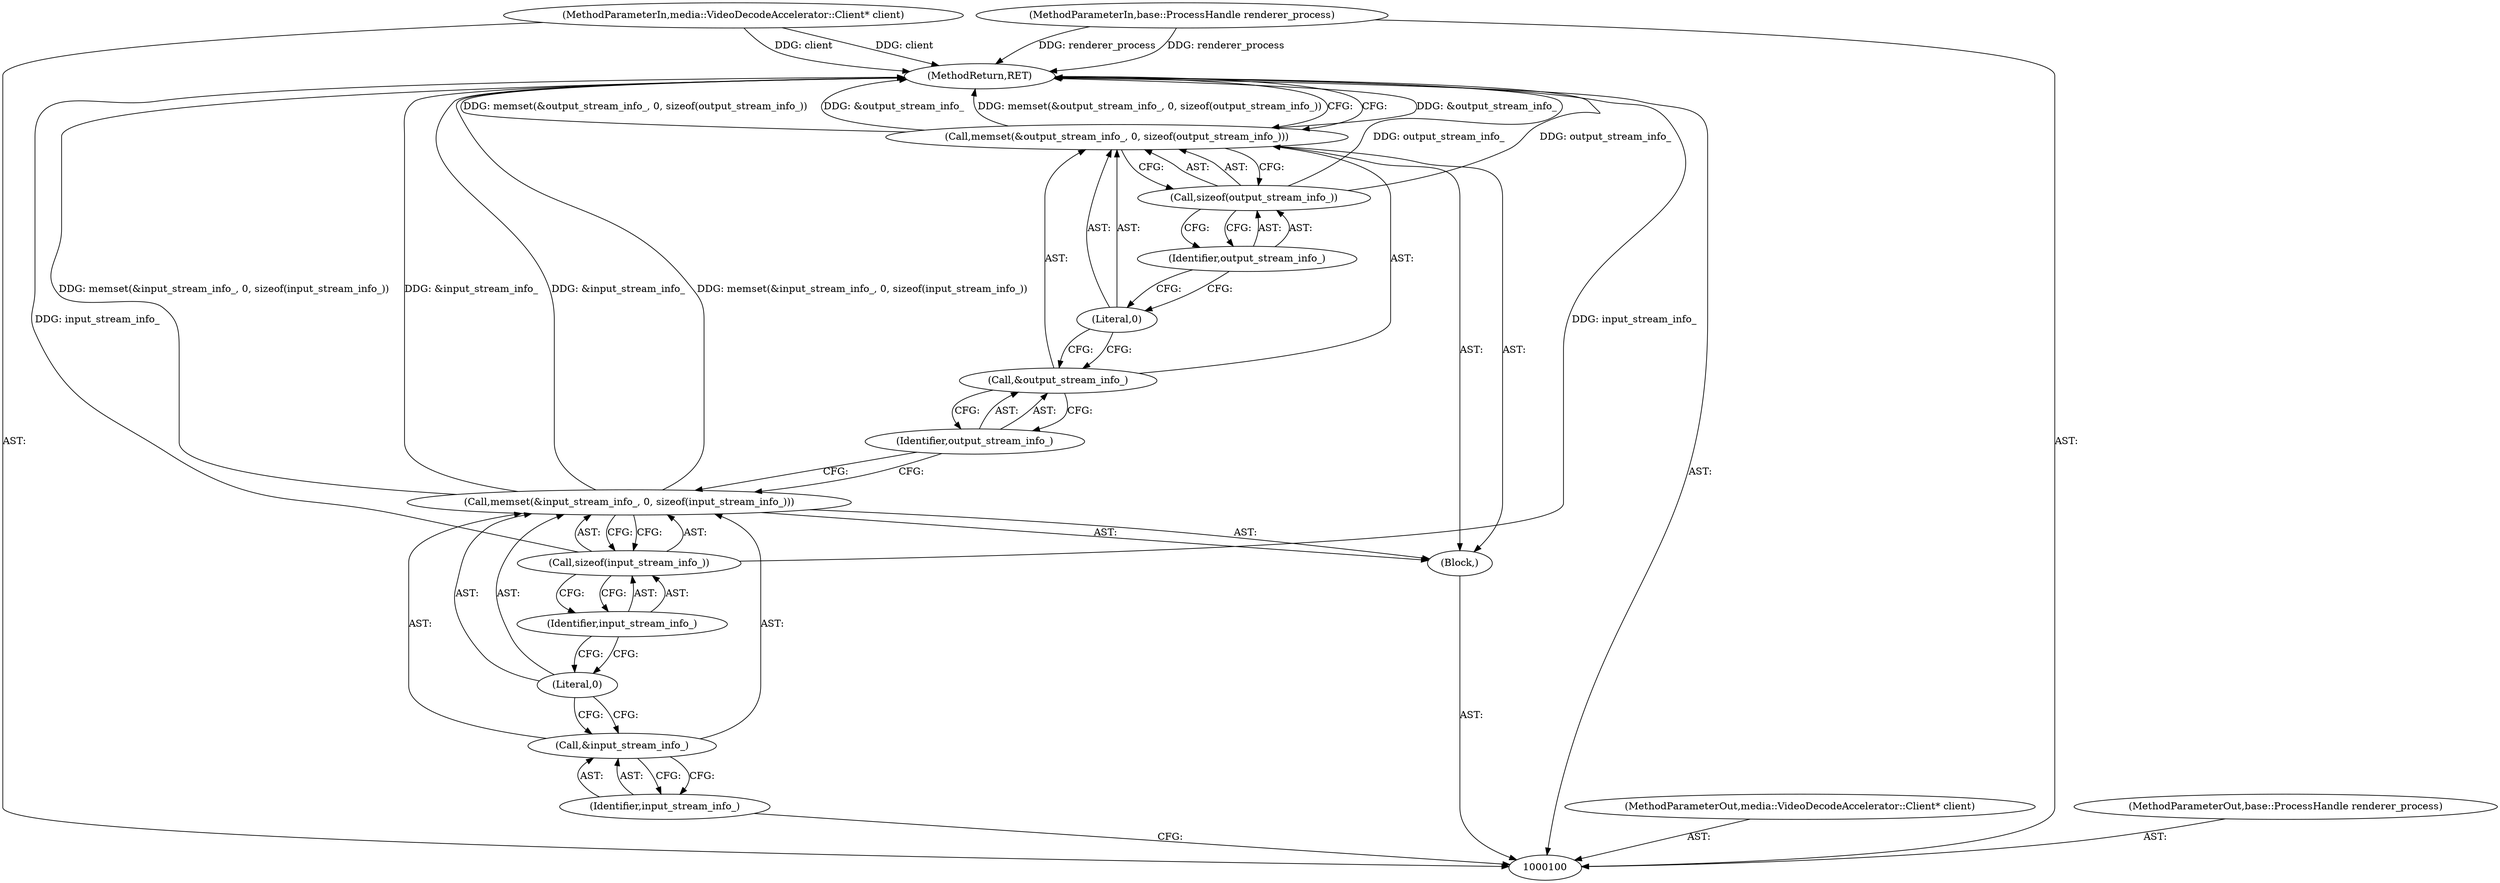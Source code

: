 digraph "1_Chrome_cd0bd79d6ebdb72183e6f0833673464cc10b3600_23" {
"1000116" [label="(MethodReturn,RET)"];
"1000103" [label="(Block,)"];
"1000105" [label="(Call,&input_stream_info_)"];
"1000106" [label="(Identifier,input_stream_info_)"];
"1000104" [label="(Call,memset(&input_stream_info_, 0, sizeof(input_stream_info_)))"];
"1000107" [label="(Literal,0)"];
"1000108" [label="(Call,sizeof(input_stream_info_))"];
"1000109" [label="(Identifier,input_stream_info_)"];
"1000112" [label="(Identifier,output_stream_info_)"];
"1000110" [label="(Call,memset(&output_stream_info_, 0, sizeof(output_stream_info_)))"];
"1000113" [label="(Literal,0)"];
"1000114" [label="(Call,sizeof(output_stream_info_))"];
"1000115" [label="(Identifier,output_stream_info_)"];
"1000111" [label="(Call,&output_stream_info_)"];
"1000101" [label="(MethodParameterIn,media::VideoDecodeAccelerator::Client* client)"];
"1000137" [label="(MethodParameterOut,media::VideoDecodeAccelerator::Client* client)"];
"1000102" [label="(MethodParameterIn,base::ProcessHandle renderer_process)"];
"1000138" [label="(MethodParameterOut,base::ProcessHandle renderer_process)"];
"1000116" -> "1000100"  [label="AST: "];
"1000116" -> "1000110"  [label="CFG: "];
"1000104" -> "1000116"  [label="DDG: memset(&input_stream_info_, 0, sizeof(input_stream_info_))"];
"1000104" -> "1000116"  [label="DDG: &input_stream_info_"];
"1000114" -> "1000116"  [label="DDG: output_stream_info_"];
"1000102" -> "1000116"  [label="DDG: renderer_process"];
"1000110" -> "1000116"  [label="DDG: &output_stream_info_"];
"1000110" -> "1000116"  [label="DDG: memset(&output_stream_info_, 0, sizeof(output_stream_info_))"];
"1000108" -> "1000116"  [label="DDG: input_stream_info_"];
"1000101" -> "1000116"  [label="DDG: client"];
"1000103" -> "1000100"  [label="AST: "];
"1000104" -> "1000103"  [label="AST: "];
"1000110" -> "1000103"  [label="AST: "];
"1000105" -> "1000104"  [label="AST: "];
"1000105" -> "1000106"  [label="CFG: "];
"1000106" -> "1000105"  [label="AST: "];
"1000107" -> "1000105"  [label="CFG: "];
"1000106" -> "1000105"  [label="AST: "];
"1000106" -> "1000100"  [label="CFG: "];
"1000105" -> "1000106"  [label="CFG: "];
"1000104" -> "1000103"  [label="AST: "];
"1000104" -> "1000108"  [label="CFG: "];
"1000105" -> "1000104"  [label="AST: "];
"1000107" -> "1000104"  [label="AST: "];
"1000108" -> "1000104"  [label="AST: "];
"1000112" -> "1000104"  [label="CFG: "];
"1000104" -> "1000116"  [label="DDG: memset(&input_stream_info_, 0, sizeof(input_stream_info_))"];
"1000104" -> "1000116"  [label="DDG: &input_stream_info_"];
"1000107" -> "1000104"  [label="AST: "];
"1000107" -> "1000105"  [label="CFG: "];
"1000109" -> "1000107"  [label="CFG: "];
"1000108" -> "1000104"  [label="AST: "];
"1000108" -> "1000109"  [label="CFG: "];
"1000109" -> "1000108"  [label="AST: "];
"1000104" -> "1000108"  [label="CFG: "];
"1000108" -> "1000116"  [label="DDG: input_stream_info_"];
"1000109" -> "1000108"  [label="AST: "];
"1000109" -> "1000107"  [label="CFG: "];
"1000108" -> "1000109"  [label="CFG: "];
"1000112" -> "1000111"  [label="AST: "];
"1000112" -> "1000104"  [label="CFG: "];
"1000111" -> "1000112"  [label="CFG: "];
"1000110" -> "1000103"  [label="AST: "];
"1000110" -> "1000114"  [label="CFG: "];
"1000111" -> "1000110"  [label="AST: "];
"1000113" -> "1000110"  [label="AST: "];
"1000114" -> "1000110"  [label="AST: "];
"1000116" -> "1000110"  [label="CFG: "];
"1000110" -> "1000116"  [label="DDG: &output_stream_info_"];
"1000110" -> "1000116"  [label="DDG: memset(&output_stream_info_, 0, sizeof(output_stream_info_))"];
"1000113" -> "1000110"  [label="AST: "];
"1000113" -> "1000111"  [label="CFG: "];
"1000115" -> "1000113"  [label="CFG: "];
"1000114" -> "1000110"  [label="AST: "];
"1000114" -> "1000115"  [label="CFG: "];
"1000115" -> "1000114"  [label="AST: "];
"1000110" -> "1000114"  [label="CFG: "];
"1000114" -> "1000116"  [label="DDG: output_stream_info_"];
"1000115" -> "1000114"  [label="AST: "];
"1000115" -> "1000113"  [label="CFG: "];
"1000114" -> "1000115"  [label="CFG: "];
"1000111" -> "1000110"  [label="AST: "];
"1000111" -> "1000112"  [label="CFG: "];
"1000112" -> "1000111"  [label="AST: "];
"1000113" -> "1000111"  [label="CFG: "];
"1000101" -> "1000100"  [label="AST: "];
"1000101" -> "1000116"  [label="DDG: client"];
"1000137" -> "1000100"  [label="AST: "];
"1000102" -> "1000100"  [label="AST: "];
"1000102" -> "1000116"  [label="DDG: renderer_process"];
"1000138" -> "1000100"  [label="AST: "];
}
